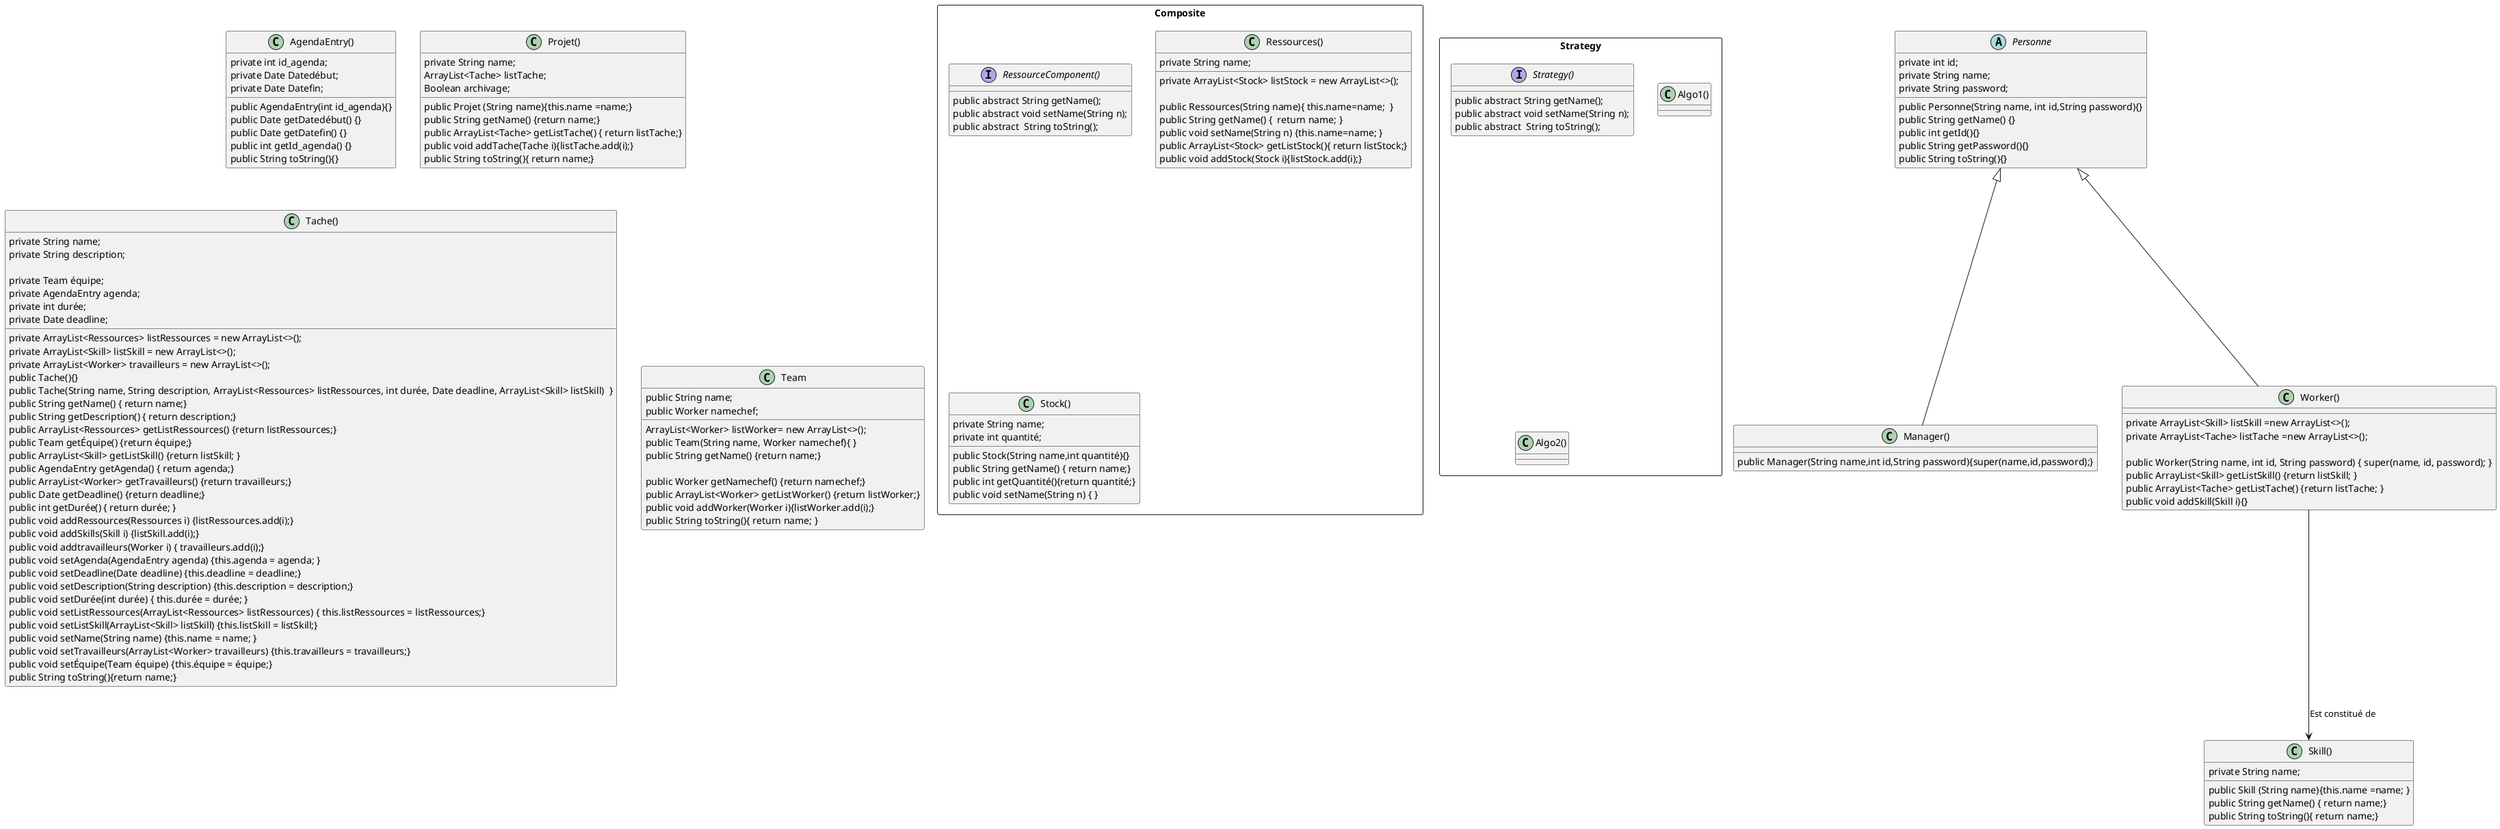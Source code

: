 
@startuml


class AgendaEntry()  {
    private int id_agenda;
    private Date Datedébut;
    private Date Datefin;
    public AgendaEntry(int id_agenda){}
    public Date getDatedébut() {}
    public Date getDatefin() {}
    public int getId_agenda() {}
    public String toString(){}
    }
Abstract class Personne {
    private int id;
    private String name;
    private String password;
    public Personne(String name, int id,String password){}
    public String getName() {}
    public int getId(){}
    public String getPassword(){}
    public String toString(){}
}
class Manager() extends Personne{

    public Manager(String name,int id,String password){super(name,id,password);}
    }
class Worker() extends Personne {
     private ArrayList<Skill> listSkill =new ArrayList<>();
      private ArrayList<Tache> listTache =new ArrayList<>();

     public Worker(String name, int id, String password) { super(name, id, password); }
     public ArrayList<Skill> getListSkill() {return listSkill; }
     public ArrayList<Tache> getListTache() {return listTache; }
     public void addSkill(Skill i){}
     }
class Projet() {
    private String name;
    ArrayList<Tache> listTache;
    Boolean archivage;
    public Projet (String name){this.name =name;}
    public String getName() {return name;}
    public ArrayList<Tache> getListTache() { return listTache;}
    public void addTache(Tache i){listTache.add(i);}
    public String toString(){ return name;}
    }
class Skill()  {
    private String name;

    public Skill (String name){this.name =name; }
    public String getName() { return name;}
    public String toString(){ return name;}
}
class Tache() {
    private String name;
    private String description;

    private ArrayList<Ressources> listRessources = new ArrayList<>();
    private Team équipe;
    private ArrayList<Skill> listSkill = new ArrayList<>();
    private AgendaEntry agenda;
    private ArrayList<Worker> travailleurs = new ArrayList<>();
    private int durée;
    private Date deadline;

    public Tache(){}
    public Tache(String name, String description, ArrayList<Ressources> listRessources, int durée, Date deadline, ArrayList<Skill> listSkill)  }
    public String getName() { return name;}
    public String getDescription() { return description;}
    public ArrayList<Ressources> getListRessources() {return listRessources;}
    public Team getÉquipe() {return équipe;}
    public ArrayList<Skill> getListSkill() {return listSkill; }
    public AgendaEntry getAgenda() { return agenda;}
    public ArrayList<Worker> getTravailleurs() {return travailleurs;}
    public Date getDeadline() {return deadline;}
    public int getDurée() { return durée; }
    public void addRessources(Ressources i) {listRessources.add(i);}
    public void addSkills(Skill i) {listSkill.add(i);}
    public void addtravailleurs(Worker i) { travailleurs.add(i);}
    public void setAgenda(AgendaEntry agenda) {this.agenda = agenda; }
    public void setDeadline(Date deadline) {this.deadline = deadline;}
    public void setDescription(String description) {this.description = description;}
    public void setDurée(int durée) { this.durée = durée; }
    public void setListRessources(ArrayList<Ressources> listRessources) { this.listRessources = listRessources;}
    public void setListSkill(ArrayList<Skill> listSkill) {this.listSkill = listSkill;}
    public void setName(String name) {this.name = name; }
    public void setTravailleurs(ArrayList<Worker> travailleurs) {this.travailleurs = travailleurs;}
    public void setÉquipe(Team équipe) {this.équipe = équipe;}
    public String toString(){return name;}
}
rectangle (Composite) {
    interface RessourceComponent(){
        public abstract String getName();
        public abstract void setName(String n);
        public abstract  String toString();
    }

    class Ressources(){
        private String name;
            private ArrayList<Stock> listStock = new ArrayList<>();

            public Ressources(String name){ this.name=name;  }
            public String getName() {  return name; }
            public void setName(String n) {this.name=name; }
            public ArrayList<Stock> getListStock(){ return listStock;}
            public void addStock(Stock i){listStock.add(i);}
    }
    class Stock(){
        private String name;
            private int quantité;
            public Stock(String name,int quantité){}
            public String getName() { return name;}
            public int getQuantité(){return quantité;}
            public void setName(String n) { }
    }
}
class Team {
    public String name;
    public Worker namechef;
    ArrayList<Worker> listWorker= new ArrayList<>();
    public Team(String name, Worker namechef){ }
    public String getName() {return name;}

    public Worker getNamechef() {return namechef;}


    public ArrayList<Worker> getListWorker() {return listWorker;}
    public void addWorker(Worker i){listWorker.add(i);}
    public String toString(){ return name; }
}
rectangle (Strategy) {
    interface Strategy(){
        public abstract String getName();
        public abstract void setName(String n);
        public abstract  String toString();
    }

    class Algo1(){

    }
    class Algo2(){

    }
}

"Worker()"-->"Skill()":Est constitué de
@enduml

